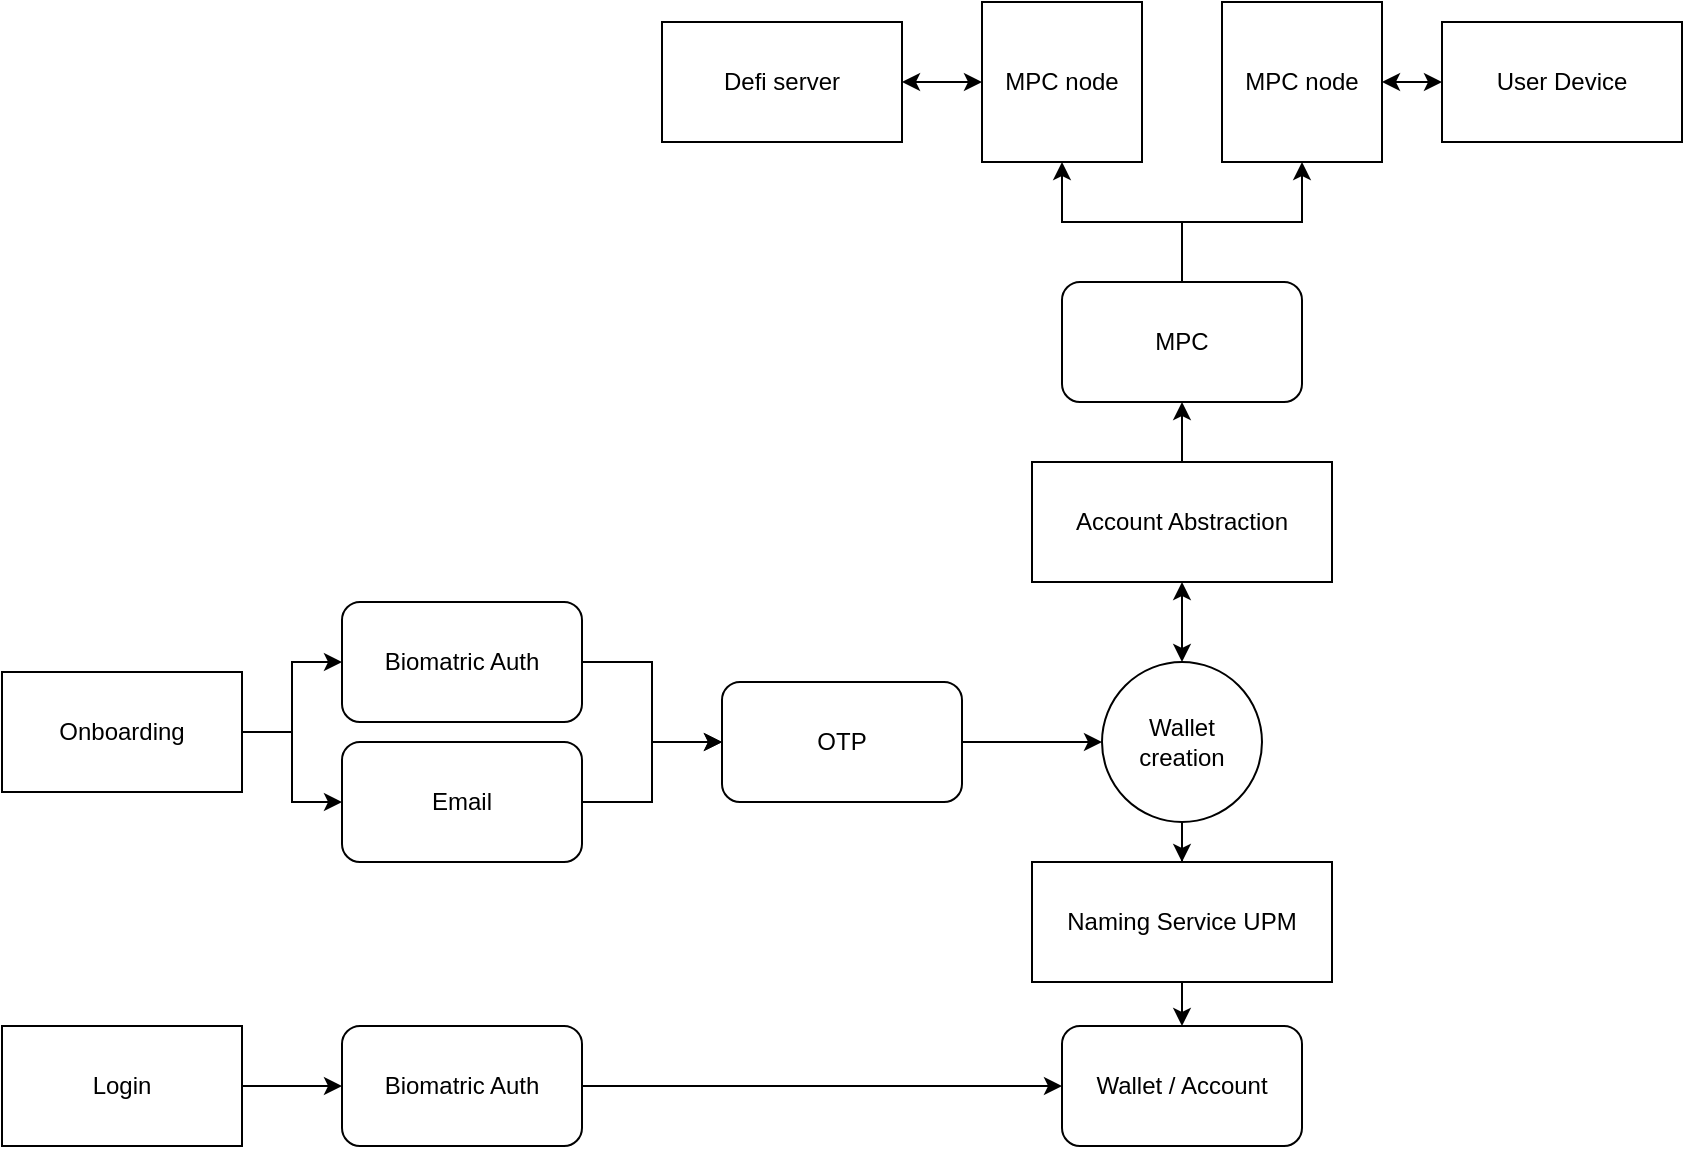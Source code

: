 <mxfile version="23.1.4" type="github">
  <diagram name="Page-1" id="ezRgYsWMNisB0iaWyQ6a">
    <mxGraphModel dx="1702" dy="862" grid="1" gridSize="10" guides="1" tooltips="1" connect="1" arrows="1" fold="1" page="1" pageScale="1" pageWidth="850" pageHeight="1100" math="0" shadow="0">
      <root>
        <mxCell id="0" />
        <mxCell id="1" parent="0" />
        <mxCell id="ZLCHrO8xHaeZ08uBN5op-10" style="edgeStyle=orthogonalEdgeStyle;rounded=0;orthogonalLoop=1;jettySize=auto;html=1;entryX=0;entryY=0.5;entryDx=0;entryDy=0;" edge="1" parent="1" source="ZLCHrO8xHaeZ08uBN5op-1" target="ZLCHrO8xHaeZ08uBN5op-5">
          <mxGeometry relative="1" as="geometry" />
        </mxCell>
        <mxCell id="ZLCHrO8xHaeZ08uBN5op-11" style="edgeStyle=orthogonalEdgeStyle;rounded=0;orthogonalLoop=1;jettySize=auto;html=1;entryX=0;entryY=0.5;entryDx=0;entryDy=0;" edge="1" parent="1" source="ZLCHrO8xHaeZ08uBN5op-1" target="ZLCHrO8xHaeZ08uBN5op-4">
          <mxGeometry relative="1" as="geometry" />
        </mxCell>
        <mxCell id="ZLCHrO8xHaeZ08uBN5op-1" value="Onboarding" style="rounded=0;whiteSpace=wrap;html=1;" vertex="1" parent="1">
          <mxGeometry y="435" width="120" height="60" as="geometry" />
        </mxCell>
        <mxCell id="ZLCHrO8xHaeZ08uBN5op-12" style="edgeStyle=orthogonalEdgeStyle;rounded=0;orthogonalLoop=1;jettySize=auto;html=1;entryX=0;entryY=0.5;entryDx=0;entryDy=0;" edge="1" parent="1" source="ZLCHrO8xHaeZ08uBN5op-4" target="ZLCHrO8xHaeZ08uBN5op-8">
          <mxGeometry relative="1" as="geometry" />
        </mxCell>
        <mxCell id="ZLCHrO8xHaeZ08uBN5op-4" value="Email" style="rounded=1;whiteSpace=wrap;html=1;" vertex="1" parent="1">
          <mxGeometry x="170" y="470" width="120" height="60" as="geometry" />
        </mxCell>
        <mxCell id="ZLCHrO8xHaeZ08uBN5op-13" style="edgeStyle=orthogonalEdgeStyle;rounded=0;orthogonalLoop=1;jettySize=auto;html=1;entryX=0;entryY=0.5;entryDx=0;entryDy=0;" edge="1" parent="1" source="ZLCHrO8xHaeZ08uBN5op-5" target="ZLCHrO8xHaeZ08uBN5op-8">
          <mxGeometry relative="1" as="geometry" />
        </mxCell>
        <mxCell id="ZLCHrO8xHaeZ08uBN5op-5" value="Biomatric Auth" style="rounded=1;whiteSpace=wrap;html=1;" vertex="1" parent="1">
          <mxGeometry x="170" y="400" width="120" height="60" as="geometry" />
        </mxCell>
        <mxCell id="ZLCHrO8xHaeZ08uBN5op-14" style="edgeStyle=orthogonalEdgeStyle;rounded=0;orthogonalLoop=1;jettySize=auto;html=1;" edge="1" parent="1" source="ZLCHrO8xHaeZ08uBN5op-8" target="ZLCHrO8xHaeZ08uBN5op-9">
          <mxGeometry relative="1" as="geometry" />
        </mxCell>
        <mxCell id="ZLCHrO8xHaeZ08uBN5op-8" value="OTP" style="rounded=1;whiteSpace=wrap;html=1;" vertex="1" parent="1">
          <mxGeometry x="360" y="440" width="120" height="60" as="geometry" />
        </mxCell>
        <mxCell id="ZLCHrO8xHaeZ08uBN5op-33" value="" style="edgeStyle=orthogonalEdgeStyle;rounded=0;orthogonalLoop=1;jettySize=auto;html=1;" edge="1" parent="1" source="ZLCHrO8xHaeZ08uBN5op-9" target="ZLCHrO8xHaeZ08uBN5op-32">
          <mxGeometry relative="1" as="geometry" />
        </mxCell>
        <mxCell id="ZLCHrO8xHaeZ08uBN5op-40" value="" style="edgeStyle=orthogonalEdgeStyle;rounded=0;orthogonalLoop=1;jettySize=auto;html=1;startArrow=classic;startFill=1;" edge="1" parent="1" source="ZLCHrO8xHaeZ08uBN5op-9" target="ZLCHrO8xHaeZ08uBN5op-35">
          <mxGeometry relative="1" as="geometry" />
        </mxCell>
        <mxCell id="ZLCHrO8xHaeZ08uBN5op-9" value="Wallet&lt;br&gt;creation" style="ellipse;whiteSpace=wrap;html=1;aspect=fixed;" vertex="1" parent="1">
          <mxGeometry x="550" y="430" width="80" height="80" as="geometry" />
        </mxCell>
        <mxCell id="ZLCHrO8xHaeZ08uBN5op-19" style="edgeStyle=orthogonalEdgeStyle;rounded=0;orthogonalLoop=1;jettySize=auto;html=1;entryX=0.5;entryY=1;entryDx=0;entryDy=0;" edge="1" parent="1" source="ZLCHrO8xHaeZ08uBN5op-15" target="ZLCHrO8xHaeZ08uBN5op-17">
          <mxGeometry relative="1" as="geometry" />
        </mxCell>
        <mxCell id="ZLCHrO8xHaeZ08uBN5op-39" style="edgeStyle=orthogonalEdgeStyle;rounded=0;orthogonalLoop=1;jettySize=auto;html=1;entryX=0.5;entryY=1;entryDx=0;entryDy=0;" edge="1" parent="1" source="ZLCHrO8xHaeZ08uBN5op-15" target="ZLCHrO8xHaeZ08uBN5op-16">
          <mxGeometry relative="1" as="geometry" />
        </mxCell>
        <mxCell id="ZLCHrO8xHaeZ08uBN5op-15" value="MPC" style="rounded=1;whiteSpace=wrap;html=1;" vertex="1" parent="1">
          <mxGeometry x="530" y="240" width="120" height="60" as="geometry" />
        </mxCell>
        <mxCell id="ZLCHrO8xHaeZ08uBN5op-23" value="" style="edgeStyle=orthogonalEdgeStyle;rounded=0;orthogonalLoop=1;jettySize=auto;html=1;startArrow=classic;startFill=1;" edge="1" parent="1" source="ZLCHrO8xHaeZ08uBN5op-16" target="ZLCHrO8xHaeZ08uBN5op-22">
          <mxGeometry relative="1" as="geometry" />
        </mxCell>
        <mxCell id="ZLCHrO8xHaeZ08uBN5op-16" value="MPC node" style="whiteSpace=wrap;html=1;aspect=fixed;" vertex="1" parent="1">
          <mxGeometry x="490" y="100" width="80" height="80" as="geometry" />
        </mxCell>
        <mxCell id="ZLCHrO8xHaeZ08uBN5op-21" value="" style="edgeStyle=orthogonalEdgeStyle;rounded=0;orthogonalLoop=1;jettySize=auto;html=1;startArrow=classic;startFill=1;" edge="1" parent="1" source="ZLCHrO8xHaeZ08uBN5op-17" target="ZLCHrO8xHaeZ08uBN5op-20">
          <mxGeometry relative="1" as="geometry" />
        </mxCell>
        <mxCell id="ZLCHrO8xHaeZ08uBN5op-17" value="MPC node" style="whiteSpace=wrap;html=1;aspect=fixed;" vertex="1" parent="1">
          <mxGeometry x="610" y="100" width="80" height="80" as="geometry" />
        </mxCell>
        <mxCell id="ZLCHrO8xHaeZ08uBN5op-20" value="User Device" style="whiteSpace=wrap;html=1;" vertex="1" parent="1">
          <mxGeometry x="720" y="110" width="120" height="60" as="geometry" />
        </mxCell>
        <mxCell id="ZLCHrO8xHaeZ08uBN5op-22" value="Defi server" style="whiteSpace=wrap;html=1;" vertex="1" parent="1">
          <mxGeometry x="330" y="110" width="120" height="60" as="geometry" />
        </mxCell>
        <mxCell id="ZLCHrO8xHaeZ08uBN5op-30" value="" style="edgeStyle=orthogonalEdgeStyle;rounded=0;orthogonalLoop=1;jettySize=auto;html=1;" edge="1" parent="1" source="ZLCHrO8xHaeZ08uBN5op-25" target="ZLCHrO8xHaeZ08uBN5op-26">
          <mxGeometry relative="1" as="geometry" />
        </mxCell>
        <mxCell id="ZLCHrO8xHaeZ08uBN5op-25" value="Login" style="rounded=0;whiteSpace=wrap;html=1;" vertex="1" parent="1">
          <mxGeometry y="612" width="120" height="60" as="geometry" />
        </mxCell>
        <mxCell id="ZLCHrO8xHaeZ08uBN5op-29" style="edgeStyle=orthogonalEdgeStyle;rounded=0;orthogonalLoop=1;jettySize=auto;html=1;" edge="1" parent="1" source="ZLCHrO8xHaeZ08uBN5op-26" target="ZLCHrO8xHaeZ08uBN5op-27">
          <mxGeometry relative="1" as="geometry" />
        </mxCell>
        <mxCell id="ZLCHrO8xHaeZ08uBN5op-26" value="Biomatric Auth" style="rounded=1;whiteSpace=wrap;html=1;" vertex="1" parent="1">
          <mxGeometry x="170" y="612" width="120" height="60" as="geometry" />
        </mxCell>
        <mxCell id="ZLCHrO8xHaeZ08uBN5op-27" value="Wallet / Account" style="rounded=1;whiteSpace=wrap;html=1;" vertex="1" parent="1">
          <mxGeometry x="530" y="612" width="120" height="60" as="geometry" />
        </mxCell>
        <mxCell id="ZLCHrO8xHaeZ08uBN5op-34" value="" style="edgeStyle=orthogonalEdgeStyle;rounded=0;orthogonalLoop=1;jettySize=auto;html=1;" edge="1" parent="1" source="ZLCHrO8xHaeZ08uBN5op-32" target="ZLCHrO8xHaeZ08uBN5op-27">
          <mxGeometry relative="1" as="geometry" />
        </mxCell>
        <mxCell id="ZLCHrO8xHaeZ08uBN5op-32" value="Naming Service UPM" style="rounded=0;whiteSpace=wrap;html=1;" vertex="1" parent="1">
          <mxGeometry x="515" y="530" width="150" height="60" as="geometry" />
        </mxCell>
        <mxCell id="ZLCHrO8xHaeZ08uBN5op-36" value="" style="edgeStyle=orthogonalEdgeStyle;rounded=0;orthogonalLoop=1;jettySize=auto;html=1;" edge="1" parent="1" source="ZLCHrO8xHaeZ08uBN5op-35">
          <mxGeometry relative="1" as="geometry">
            <mxPoint x="590" y="300" as="targetPoint" />
          </mxGeometry>
        </mxCell>
        <mxCell id="ZLCHrO8xHaeZ08uBN5op-35" value="Account Abstraction" style="rounded=0;whiteSpace=wrap;html=1;" vertex="1" parent="1">
          <mxGeometry x="515" y="330" width="150" height="60" as="geometry" />
        </mxCell>
      </root>
    </mxGraphModel>
  </diagram>
</mxfile>
